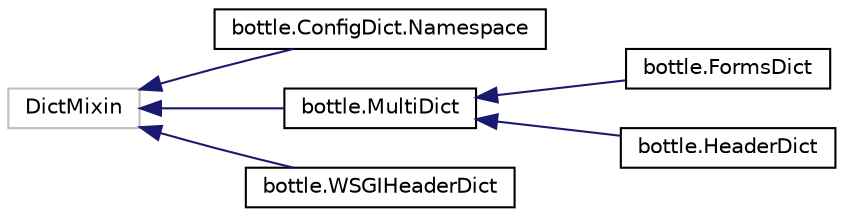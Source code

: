 digraph "Graphical Class Hierarchy"
{
 // LATEX_PDF_SIZE
  edge [fontname="Helvetica",fontsize="10",labelfontname="Helvetica",labelfontsize="10"];
  node [fontname="Helvetica",fontsize="10",shape=record];
  rankdir="LR";
  Node3464 [label="DictMixin",height=0.2,width=0.4,color="grey75", fillcolor="white", style="filled",tooltip=" "];
  Node3464 -> Node0 [dir="back",color="midnightblue",fontsize="10",style="solid",fontname="Helvetica"];
  Node0 [label="bottle.ConfigDict.Namespace",height=0.2,width=0.4,color="black", fillcolor="white", style="filled",URL="$classbottle_1_1ConfigDict_1_1Namespace.html",tooltip=" "];
  Node3464 -> Node3466 [dir="back",color="midnightblue",fontsize="10",style="solid",fontname="Helvetica"];
  Node3466 [label="bottle.MultiDict",height=0.2,width=0.4,color="black", fillcolor="white", style="filled",URL="$classbottle_1_1MultiDict.html",tooltip=" "];
  Node3466 -> Node3467 [dir="back",color="midnightblue",fontsize="10",style="solid",fontname="Helvetica"];
  Node3467 [label="bottle.FormsDict",height=0.2,width=0.4,color="black", fillcolor="white", style="filled",URL="$classbottle_1_1FormsDict.html",tooltip=" "];
  Node3466 -> Node3468 [dir="back",color="midnightblue",fontsize="10",style="solid",fontname="Helvetica"];
  Node3468 [label="bottle.HeaderDict",height=0.2,width=0.4,color="black", fillcolor="white", style="filled",URL="$classbottle_1_1HeaderDict.html",tooltip=" "];
  Node3464 -> Node3469 [dir="back",color="midnightblue",fontsize="10",style="solid",fontname="Helvetica"];
  Node3469 [label="bottle.WSGIHeaderDict",height=0.2,width=0.4,color="black", fillcolor="white", style="filled",URL="$classbottle_1_1WSGIHeaderDict.html",tooltip=" "];
}
